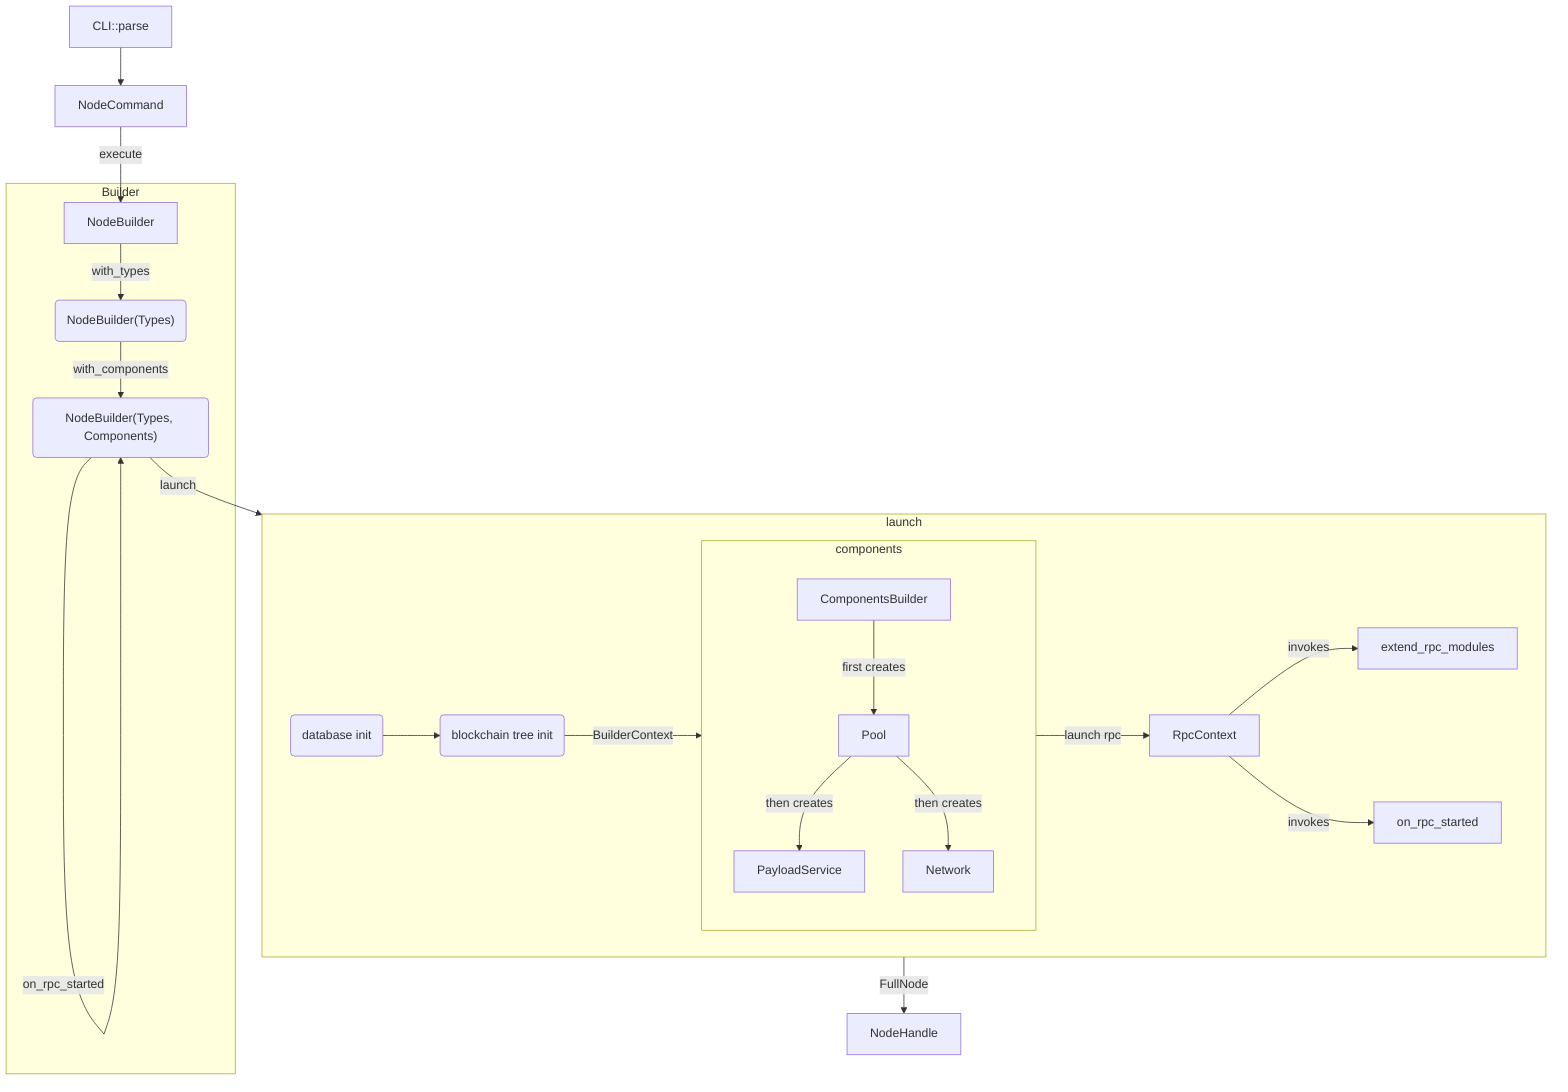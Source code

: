 graph TD;
    CLI::parse-->NodeCommand
    NodeCommand--execute-->NodeBuilder
    subgraph "Builder"
        NodeBuilder--"with_types"-->NodeBuilderT
        NodeBuilderT("NodeBuilder(Types)")--"with_components"-->NodeBuilderC
        NodeBuilderC("NodeBuilder(Types, Components)")--"extend_rpc_modules"-->NodeBuilderC
        NodeBuilderC--"on_rpc_started"-->NodeBuilderC
    end
    NodeBuilderC--"launch"-->launch
    subgraph launch
        database("database init")-->tree("blockchain tree init")
        tree--BuilderContext-->components{"build_components"}
        subgraph components
            ComponentsBuilder--"first creates"-->Pool
            Pool--"then creates"-->PayloadService
            Pool--"then creates"-->Network
        end
        components--"launch rpc"-->RpcContext
        RpcContext--invokes-->extend_rpc_modules
        RpcContext--invokes-->on_rpc_started
    end
    launch--"FullNode"-->NodeHandle